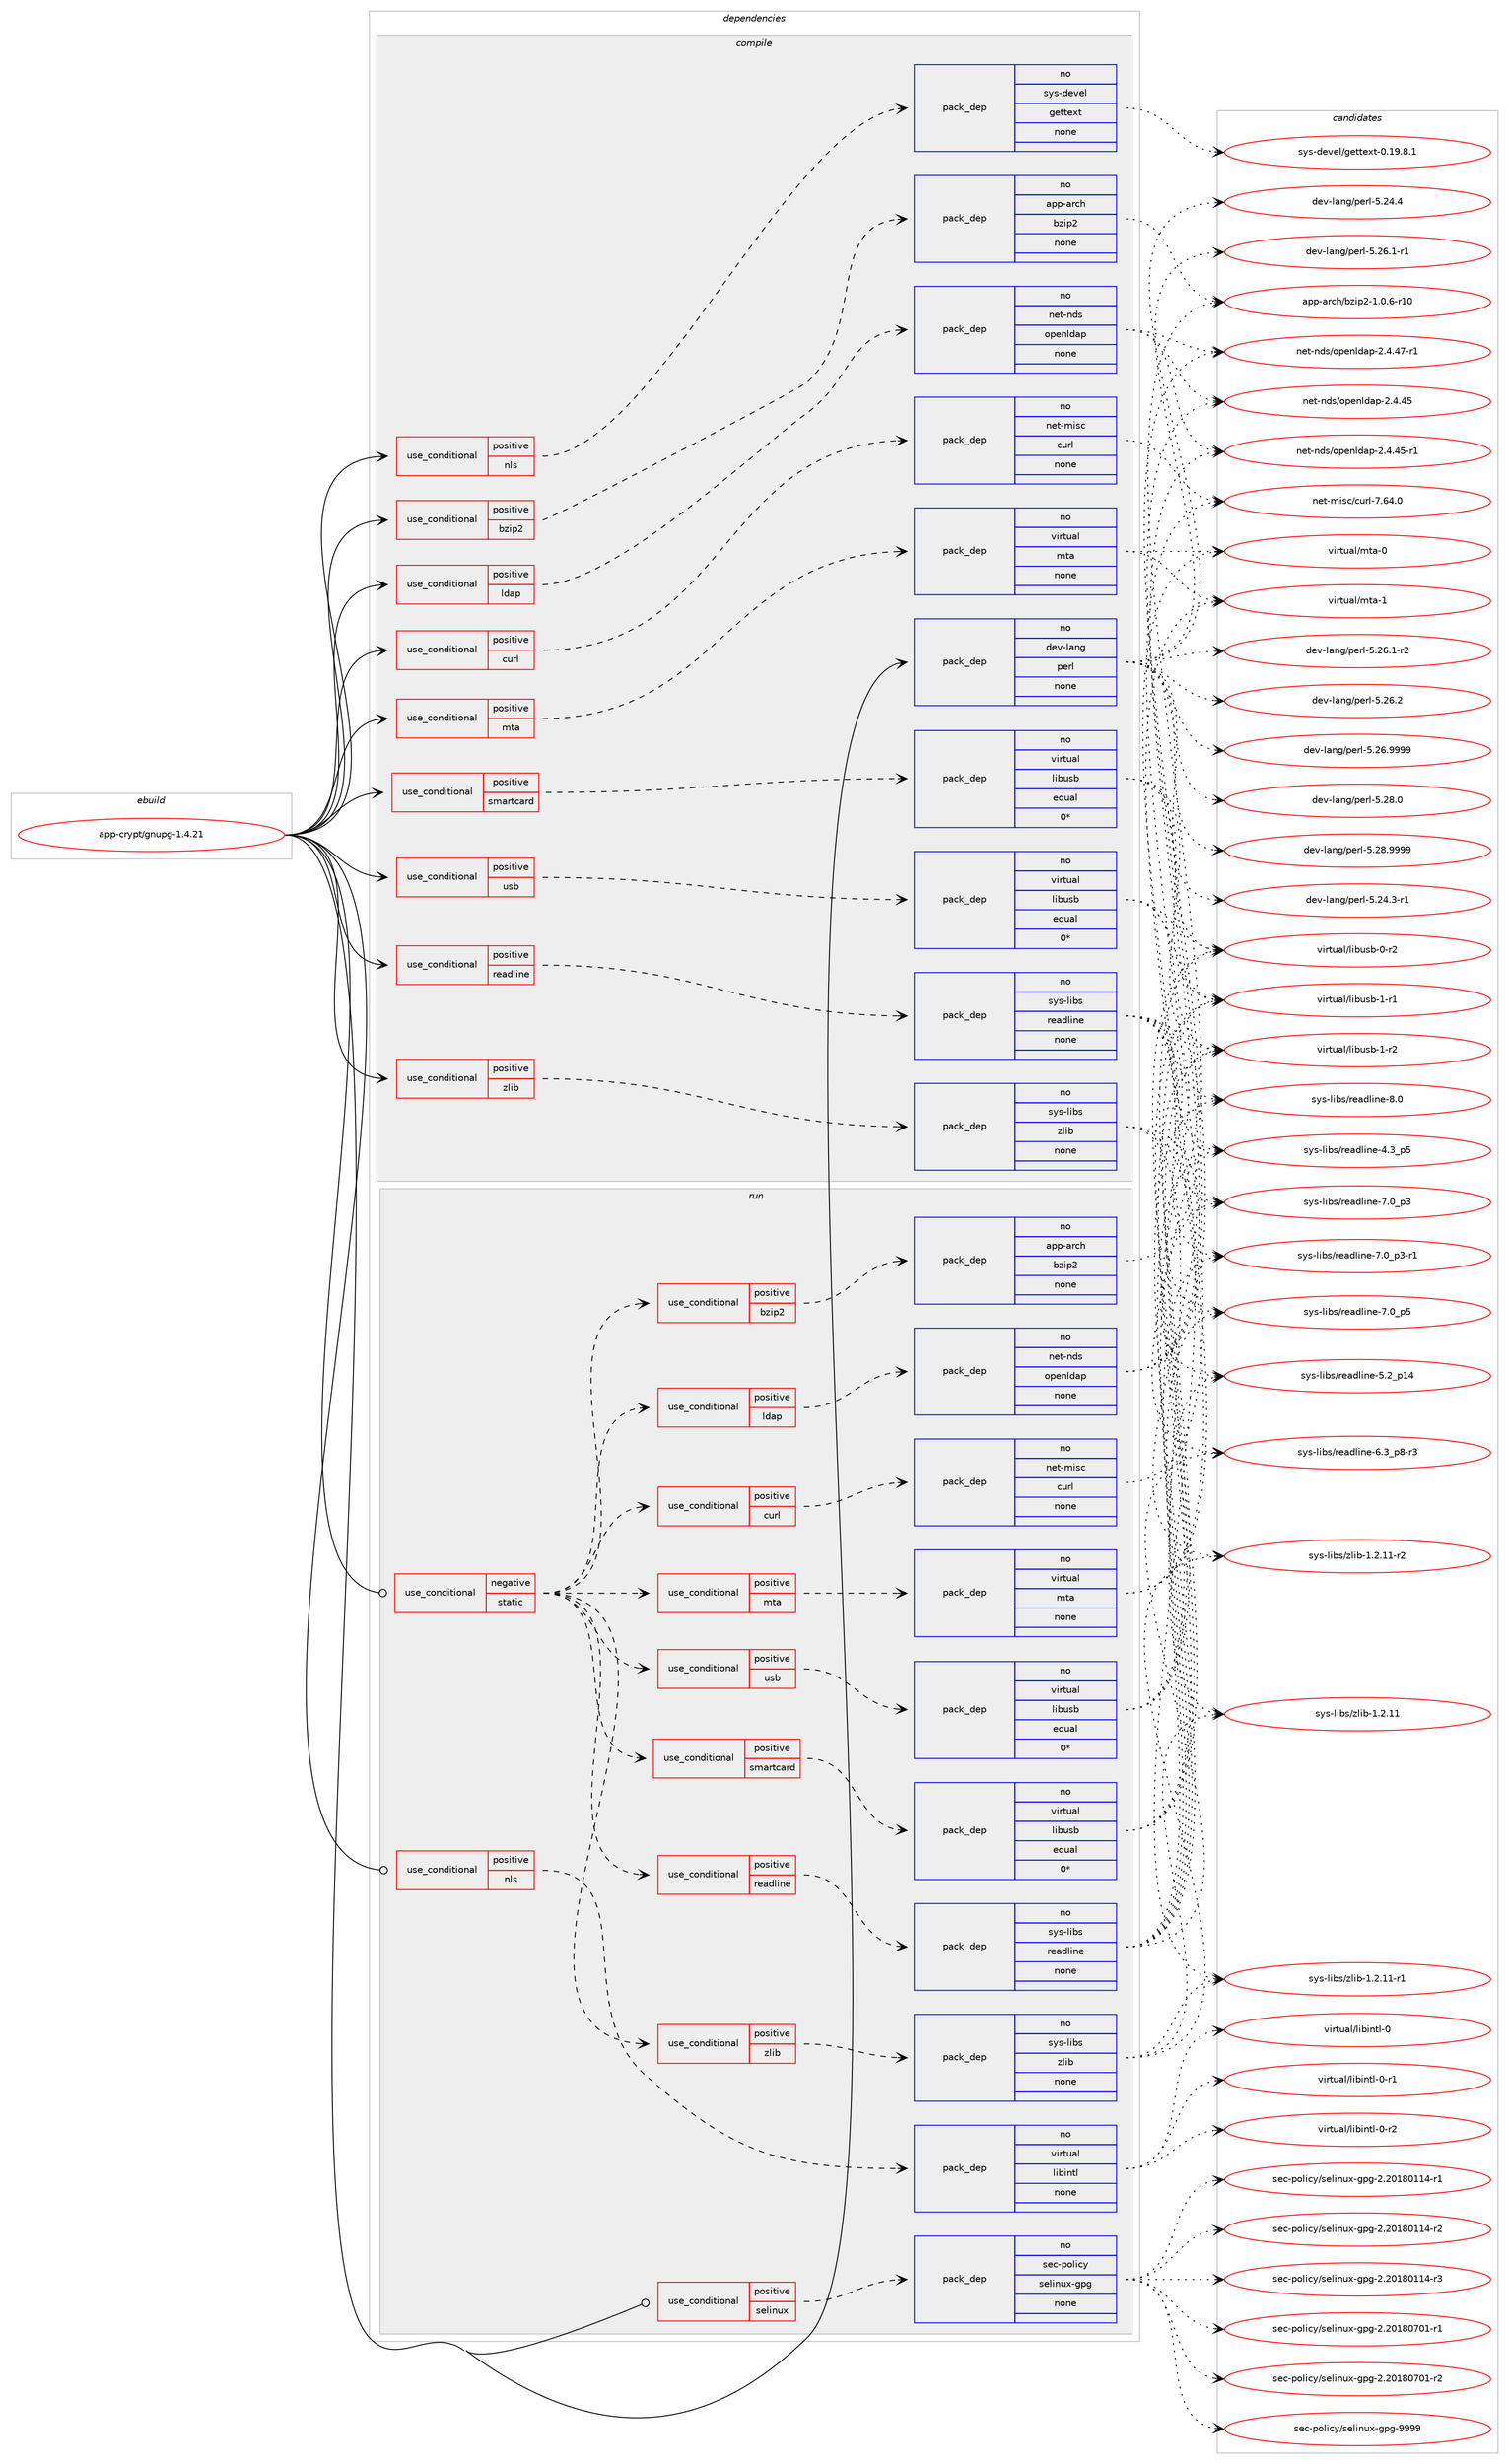 digraph prolog {

# *************
# Graph options
# *************

newrank=true;
concentrate=true;
compound=true;
graph [rankdir=LR,fontname=Helvetica,fontsize=10,ranksep=1.5];#, ranksep=2.5, nodesep=0.2];
edge  [arrowhead=vee];
node  [fontname=Helvetica,fontsize=10];

# **********
# The ebuild
# **********

subgraph cluster_leftcol {
color=gray;
rank=same;
label=<<i>ebuild</i>>;
id [label="app-crypt/gnupg-1.4.21", color=red, width=4, href="../app-crypt/gnupg-1.4.21.svg"];
}

# ****************
# The dependencies
# ****************

subgraph cluster_midcol {
color=gray;
label=<<i>dependencies</i>>;
subgraph cluster_compile {
fillcolor="#eeeeee";
style=filled;
label=<<i>compile</i>>;
subgraph cond347665 {
dependency1275645 [label=<<TABLE BORDER="0" CELLBORDER="1" CELLSPACING="0" CELLPADDING="4"><TR><TD ROWSPAN="3" CELLPADDING="10">use_conditional</TD></TR><TR><TD>positive</TD></TR><TR><TD>bzip2</TD></TR></TABLE>>, shape=none, color=red];
subgraph pack908166 {
dependency1275646 [label=<<TABLE BORDER="0" CELLBORDER="1" CELLSPACING="0" CELLPADDING="4" WIDTH="220"><TR><TD ROWSPAN="6" CELLPADDING="30">pack_dep</TD></TR><TR><TD WIDTH="110">no</TD></TR><TR><TD>app-arch</TD></TR><TR><TD>bzip2</TD></TR><TR><TD>none</TD></TR><TR><TD></TD></TR></TABLE>>, shape=none, color=blue];
}
dependency1275645:e -> dependency1275646:w [weight=20,style="dashed",arrowhead="vee"];
}
id:e -> dependency1275645:w [weight=20,style="solid",arrowhead="vee"];
subgraph cond347666 {
dependency1275647 [label=<<TABLE BORDER="0" CELLBORDER="1" CELLSPACING="0" CELLPADDING="4"><TR><TD ROWSPAN="3" CELLPADDING="10">use_conditional</TD></TR><TR><TD>positive</TD></TR><TR><TD>curl</TD></TR></TABLE>>, shape=none, color=red];
subgraph pack908167 {
dependency1275648 [label=<<TABLE BORDER="0" CELLBORDER="1" CELLSPACING="0" CELLPADDING="4" WIDTH="220"><TR><TD ROWSPAN="6" CELLPADDING="30">pack_dep</TD></TR><TR><TD WIDTH="110">no</TD></TR><TR><TD>net-misc</TD></TR><TR><TD>curl</TD></TR><TR><TD>none</TD></TR><TR><TD></TD></TR></TABLE>>, shape=none, color=blue];
}
dependency1275647:e -> dependency1275648:w [weight=20,style="dashed",arrowhead="vee"];
}
id:e -> dependency1275647:w [weight=20,style="solid",arrowhead="vee"];
subgraph cond347667 {
dependency1275649 [label=<<TABLE BORDER="0" CELLBORDER="1" CELLSPACING="0" CELLPADDING="4"><TR><TD ROWSPAN="3" CELLPADDING="10">use_conditional</TD></TR><TR><TD>positive</TD></TR><TR><TD>ldap</TD></TR></TABLE>>, shape=none, color=red];
subgraph pack908168 {
dependency1275650 [label=<<TABLE BORDER="0" CELLBORDER="1" CELLSPACING="0" CELLPADDING="4" WIDTH="220"><TR><TD ROWSPAN="6" CELLPADDING="30">pack_dep</TD></TR><TR><TD WIDTH="110">no</TD></TR><TR><TD>net-nds</TD></TR><TR><TD>openldap</TD></TR><TR><TD>none</TD></TR><TR><TD></TD></TR></TABLE>>, shape=none, color=blue];
}
dependency1275649:e -> dependency1275650:w [weight=20,style="dashed",arrowhead="vee"];
}
id:e -> dependency1275649:w [weight=20,style="solid",arrowhead="vee"];
subgraph cond347668 {
dependency1275651 [label=<<TABLE BORDER="0" CELLBORDER="1" CELLSPACING="0" CELLPADDING="4"><TR><TD ROWSPAN="3" CELLPADDING="10">use_conditional</TD></TR><TR><TD>positive</TD></TR><TR><TD>mta</TD></TR></TABLE>>, shape=none, color=red];
subgraph pack908169 {
dependency1275652 [label=<<TABLE BORDER="0" CELLBORDER="1" CELLSPACING="0" CELLPADDING="4" WIDTH="220"><TR><TD ROWSPAN="6" CELLPADDING="30">pack_dep</TD></TR><TR><TD WIDTH="110">no</TD></TR><TR><TD>virtual</TD></TR><TR><TD>mta</TD></TR><TR><TD>none</TD></TR><TR><TD></TD></TR></TABLE>>, shape=none, color=blue];
}
dependency1275651:e -> dependency1275652:w [weight=20,style="dashed",arrowhead="vee"];
}
id:e -> dependency1275651:w [weight=20,style="solid",arrowhead="vee"];
subgraph cond347669 {
dependency1275653 [label=<<TABLE BORDER="0" CELLBORDER="1" CELLSPACING="0" CELLPADDING="4"><TR><TD ROWSPAN="3" CELLPADDING="10">use_conditional</TD></TR><TR><TD>positive</TD></TR><TR><TD>nls</TD></TR></TABLE>>, shape=none, color=red];
subgraph pack908170 {
dependency1275654 [label=<<TABLE BORDER="0" CELLBORDER="1" CELLSPACING="0" CELLPADDING="4" WIDTH="220"><TR><TD ROWSPAN="6" CELLPADDING="30">pack_dep</TD></TR><TR><TD WIDTH="110">no</TD></TR><TR><TD>sys-devel</TD></TR><TR><TD>gettext</TD></TR><TR><TD>none</TD></TR><TR><TD></TD></TR></TABLE>>, shape=none, color=blue];
}
dependency1275653:e -> dependency1275654:w [weight=20,style="dashed",arrowhead="vee"];
}
id:e -> dependency1275653:w [weight=20,style="solid",arrowhead="vee"];
subgraph cond347670 {
dependency1275655 [label=<<TABLE BORDER="0" CELLBORDER="1" CELLSPACING="0" CELLPADDING="4"><TR><TD ROWSPAN="3" CELLPADDING="10">use_conditional</TD></TR><TR><TD>positive</TD></TR><TR><TD>readline</TD></TR></TABLE>>, shape=none, color=red];
subgraph pack908171 {
dependency1275656 [label=<<TABLE BORDER="0" CELLBORDER="1" CELLSPACING="0" CELLPADDING="4" WIDTH="220"><TR><TD ROWSPAN="6" CELLPADDING="30">pack_dep</TD></TR><TR><TD WIDTH="110">no</TD></TR><TR><TD>sys-libs</TD></TR><TR><TD>readline</TD></TR><TR><TD>none</TD></TR><TR><TD></TD></TR></TABLE>>, shape=none, color=blue];
}
dependency1275655:e -> dependency1275656:w [weight=20,style="dashed",arrowhead="vee"];
}
id:e -> dependency1275655:w [weight=20,style="solid",arrowhead="vee"];
subgraph cond347671 {
dependency1275657 [label=<<TABLE BORDER="0" CELLBORDER="1" CELLSPACING="0" CELLPADDING="4"><TR><TD ROWSPAN="3" CELLPADDING="10">use_conditional</TD></TR><TR><TD>positive</TD></TR><TR><TD>smartcard</TD></TR></TABLE>>, shape=none, color=red];
subgraph pack908172 {
dependency1275658 [label=<<TABLE BORDER="0" CELLBORDER="1" CELLSPACING="0" CELLPADDING="4" WIDTH="220"><TR><TD ROWSPAN="6" CELLPADDING="30">pack_dep</TD></TR><TR><TD WIDTH="110">no</TD></TR><TR><TD>virtual</TD></TR><TR><TD>libusb</TD></TR><TR><TD>equal</TD></TR><TR><TD>0*</TD></TR></TABLE>>, shape=none, color=blue];
}
dependency1275657:e -> dependency1275658:w [weight=20,style="dashed",arrowhead="vee"];
}
id:e -> dependency1275657:w [weight=20,style="solid",arrowhead="vee"];
subgraph cond347672 {
dependency1275659 [label=<<TABLE BORDER="0" CELLBORDER="1" CELLSPACING="0" CELLPADDING="4"><TR><TD ROWSPAN="3" CELLPADDING="10">use_conditional</TD></TR><TR><TD>positive</TD></TR><TR><TD>usb</TD></TR></TABLE>>, shape=none, color=red];
subgraph pack908173 {
dependency1275660 [label=<<TABLE BORDER="0" CELLBORDER="1" CELLSPACING="0" CELLPADDING="4" WIDTH="220"><TR><TD ROWSPAN="6" CELLPADDING="30">pack_dep</TD></TR><TR><TD WIDTH="110">no</TD></TR><TR><TD>virtual</TD></TR><TR><TD>libusb</TD></TR><TR><TD>equal</TD></TR><TR><TD>0*</TD></TR></TABLE>>, shape=none, color=blue];
}
dependency1275659:e -> dependency1275660:w [weight=20,style="dashed",arrowhead="vee"];
}
id:e -> dependency1275659:w [weight=20,style="solid",arrowhead="vee"];
subgraph cond347673 {
dependency1275661 [label=<<TABLE BORDER="0" CELLBORDER="1" CELLSPACING="0" CELLPADDING="4"><TR><TD ROWSPAN="3" CELLPADDING="10">use_conditional</TD></TR><TR><TD>positive</TD></TR><TR><TD>zlib</TD></TR></TABLE>>, shape=none, color=red];
subgraph pack908174 {
dependency1275662 [label=<<TABLE BORDER="0" CELLBORDER="1" CELLSPACING="0" CELLPADDING="4" WIDTH="220"><TR><TD ROWSPAN="6" CELLPADDING="30">pack_dep</TD></TR><TR><TD WIDTH="110">no</TD></TR><TR><TD>sys-libs</TD></TR><TR><TD>zlib</TD></TR><TR><TD>none</TD></TR><TR><TD></TD></TR></TABLE>>, shape=none, color=blue];
}
dependency1275661:e -> dependency1275662:w [weight=20,style="dashed",arrowhead="vee"];
}
id:e -> dependency1275661:w [weight=20,style="solid",arrowhead="vee"];
subgraph pack908175 {
dependency1275663 [label=<<TABLE BORDER="0" CELLBORDER="1" CELLSPACING="0" CELLPADDING="4" WIDTH="220"><TR><TD ROWSPAN="6" CELLPADDING="30">pack_dep</TD></TR><TR><TD WIDTH="110">no</TD></TR><TR><TD>dev-lang</TD></TR><TR><TD>perl</TD></TR><TR><TD>none</TD></TR><TR><TD></TD></TR></TABLE>>, shape=none, color=blue];
}
id:e -> dependency1275663:w [weight=20,style="solid",arrowhead="vee"];
}
subgraph cluster_compileandrun {
fillcolor="#eeeeee";
style=filled;
label=<<i>compile and run</i>>;
}
subgraph cluster_run {
fillcolor="#eeeeee";
style=filled;
label=<<i>run</i>>;
subgraph cond347674 {
dependency1275664 [label=<<TABLE BORDER="0" CELLBORDER="1" CELLSPACING="0" CELLPADDING="4"><TR><TD ROWSPAN="3" CELLPADDING="10">use_conditional</TD></TR><TR><TD>negative</TD></TR><TR><TD>static</TD></TR></TABLE>>, shape=none, color=red];
subgraph cond347675 {
dependency1275665 [label=<<TABLE BORDER="0" CELLBORDER="1" CELLSPACING="0" CELLPADDING="4"><TR><TD ROWSPAN="3" CELLPADDING="10">use_conditional</TD></TR><TR><TD>positive</TD></TR><TR><TD>ldap</TD></TR></TABLE>>, shape=none, color=red];
subgraph pack908176 {
dependency1275666 [label=<<TABLE BORDER="0" CELLBORDER="1" CELLSPACING="0" CELLPADDING="4" WIDTH="220"><TR><TD ROWSPAN="6" CELLPADDING="30">pack_dep</TD></TR><TR><TD WIDTH="110">no</TD></TR><TR><TD>net-nds</TD></TR><TR><TD>openldap</TD></TR><TR><TD>none</TD></TR><TR><TD></TD></TR></TABLE>>, shape=none, color=blue];
}
dependency1275665:e -> dependency1275666:w [weight=20,style="dashed",arrowhead="vee"];
}
dependency1275664:e -> dependency1275665:w [weight=20,style="dashed",arrowhead="vee"];
subgraph cond347676 {
dependency1275667 [label=<<TABLE BORDER="0" CELLBORDER="1" CELLSPACING="0" CELLPADDING="4"><TR><TD ROWSPAN="3" CELLPADDING="10">use_conditional</TD></TR><TR><TD>positive</TD></TR><TR><TD>bzip2</TD></TR></TABLE>>, shape=none, color=red];
subgraph pack908177 {
dependency1275668 [label=<<TABLE BORDER="0" CELLBORDER="1" CELLSPACING="0" CELLPADDING="4" WIDTH="220"><TR><TD ROWSPAN="6" CELLPADDING="30">pack_dep</TD></TR><TR><TD WIDTH="110">no</TD></TR><TR><TD>app-arch</TD></TR><TR><TD>bzip2</TD></TR><TR><TD>none</TD></TR><TR><TD></TD></TR></TABLE>>, shape=none, color=blue];
}
dependency1275667:e -> dependency1275668:w [weight=20,style="dashed",arrowhead="vee"];
}
dependency1275664:e -> dependency1275667:w [weight=20,style="dashed",arrowhead="vee"];
subgraph cond347677 {
dependency1275669 [label=<<TABLE BORDER="0" CELLBORDER="1" CELLSPACING="0" CELLPADDING="4"><TR><TD ROWSPAN="3" CELLPADDING="10">use_conditional</TD></TR><TR><TD>positive</TD></TR><TR><TD>zlib</TD></TR></TABLE>>, shape=none, color=red];
subgraph pack908178 {
dependency1275670 [label=<<TABLE BORDER="0" CELLBORDER="1" CELLSPACING="0" CELLPADDING="4" WIDTH="220"><TR><TD ROWSPAN="6" CELLPADDING="30">pack_dep</TD></TR><TR><TD WIDTH="110">no</TD></TR><TR><TD>sys-libs</TD></TR><TR><TD>zlib</TD></TR><TR><TD>none</TD></TR><TR><TD></TD></TR></TABLE>>, shape=none, color=blue];
}
dependency1275669:e -> dependency1275670:w [weight=20,style="dashed",arrowhead="vee"];
}
dependency1275664:e -> dependency1275669:w [weight=20,style="dashed",arrowhead="vee"];
subgraph cond347678 {
dependency1275671 [label=<<TABLE BORDER="0" CELLBORDER="1" CELLSPACING="0" CELLPADDING="4"><TR><TD ROWSPAN="3" CELLPADDING="10">use_conditional</TD></TR><TR><TD>positive</TD></TR><TR><TD>curl</TD></TR></TABLE>>, shape=none, color=red];
subgraph pack908179 {
dependency1275672 [label=<<TABLE BORDER="0" CELLBORDER="1" CELLSPACING="0" CELLPADDING="4" WIDTH="220"><TR><TD ROWSPAN="6" CELLPADDING="30">pack_dep</TD></TR><TR><TD WIDTH="110">no</TD></TR><TR><TD>net-misc</TD></TR><TR><TD>curl</TD></TR><TR><TD>none</TD></TR><TR><TD></TD></TR></TABLE>>, shape=none, color=blue];
}
dependency1275671:e -> dependency1275672:w [weight=20,style="dashed",arrowhead="vee"];
}
dependency1275664:e -> dependency1275671:w [weight=20,style="dashed",arrowhead="vee"];
subgraph cond347679 {
dependency1275673 [label=<<TABLE BORDER="0" CELLBORDER="1" CELLSPACING="0" CELLPADDING="4"><TR><TD ROWSPAN="3" CELLPADDING="10">use_conditional</TD></TR><TR><TD>positive</TD></TR><TR><TD>mta</TD></TR></TABLE>>, shape=none, color=red];
subgraph pack908180 {
dependency1275674 [label=<<TABLE BORDER="0" CELLBORDER="1" CELLSPACING="0" CELLPADDING="4" WIDTH="220"><TR><TD ROWSPAN="6" CELLPADDING="30">pack_dep</TD></TR><TR><TD WIDTH="110">no</TD></TR><TR><TD>virtual</TD></TR><TR><TD>mta</TD></TR><TR><TD>none</TD></TR><TR><TD></TD></TR></TABLE>>, shape=none, color=blue];
}
dependency1275673:e -> dependency1275674:w [weight=20,style="dashed",arrowhead="vee"];
}
dependency1275664:e -> dependency1275673:w [weight=20,style="dashed",arrowhead="vee"];
subgraph cond347680 {
dependency1275675 [label=<<TABLE BORDER="0" CELLBORDER="1" CELLSPACING="0" CELLPADDING="4"><TR><TD ROWSPAN="3" CELLPADDING="10">use_conditional</TD></TR><TR><TD>positive</TD></TR><TR><TD>readline</TD></TR></TABLE>>, shape=none, color=red];
subgraph pack908181 {
dependency1275676 [label=<<TABLE BORDER="0" CELLBORDER="1" CELLSPACING="0" CELLPADDING="4" WIDTH="220"><TR><TD ROWSPAN="6" CELLPADDING="30">pack_dep</TD></TR><TR><TD WIDTH="110">no</TD></TR><TR><TD>sys-libs</TD></TR><TR><TD>readline</TD></TR><TR><TD>none</TD></TR><TR><TD></TD></TR></TABLE>>, shape=none, color=blue];
}
dependency1275675:e -> dependency1275676:w [weight=20,style="dashed",arrowhead="vee"];
}
dependency1275664:e -> dependency1275675:w [weight=20,style="dashed",arrowhead="vee"];
subgraph cond347681 {
dependency1275677 [label=<<TABLE BORDER="0" CELLBORDER="1" CELLSPACING="0" CELLPADDING="4"><TR><TD ROWSPAN="3" CELLPADDING="10">use_conditional</TD></TR><TR><TD>positive</TD></TR><TR><TD>smartcard</TD></TR></TABLE>>, shape=none, color=red];
subgraph pack908182 {
dependency1275678 [label=<<TABLE BORDER="0" CELLBORDER="1" CELLSPACING="0" CELLPADDING="4" WIDTH="220"><TR><TD ROWSPAN="6" CELLPADDING="30">pack_dep</TD></TR><TR><TD WIDTH="110">no</TD></TR><TR><TD>virtual</TD></TR><TR><TD>libusb</TD></TR><TR><TD>equal</TD></TR><TR><TD>0*</TD></TR></TABLE>>, shape=none, color=blue];
}
dependency1275677:e -> dependency1275678:w [weight=20,style="dashed",arrowhead="vee"];
}
dependency1275664:e -> dependency1275677:w [weight=20,style="dashed",arrowhead="vee"];
subgraph cond347682 {
dependency1275679 [label=<<TABLE BORDER="0" CELLBORDER="1" CELLSPACING="0" CELLPADDING="4"><TR><TD ROWSPAN="3" CELLPADDING="10">use_conditional</TD></TR><TR><TD>positive</TD></TR><TR><TD>usb</TD></TR></TABLE>>, shape=none, color=red];
subgraph pack908183 {
dependency1275680 [label=<<TABLE BORDER="0" CELLBORDER="1" CELLSPACING="0" CELLPADDING="4" WIDTH="220"><TR><TD ROWSPAN="6" CELLPADDING="30">pack_dep</TD></TR><TR><TD WIDTH="110">no</TD></TR><TR><TD>virtual</TD></TR><TR><TD>libusb</TD></TR><TR><TD>equal</TD></TR><TR><TD>0*</TD></TR></TABLE>>, shape=none, color=blue];
}
dependency1275679:e -> dependency1275680:w [weight=20,style="dashed",arrowhead="vee"];
}
dependency1275664:e -> dependency1275679:w [weight=20,style="dashed",arrowhead="vee"];
}
id:e -> dependency1275664:w [weight=20,style="solid",arrowhead="odot"];
subgraph cond347683 {
dependency1275681 [label=<<TABLE BORDER="0" CELLBORDER="1" CELLSPACING="0" CELLPADDING="4"><TR><TD ROWSPAN="3" CELLPADDING="10">use_conditional</TD></TR><TR><TD>positive</TD></TR><TR><TD>nls</TD></TR></TABLE>>, shape=none, color=red];
subgraph pack908184 {
dependency1275682 [label=<<TABLE BORDER="0" CELLBORDER="1" CELLSPACING="0" CELLPADDING="4" WIDTH="220"><TR><TD ROWSPAN="6" CELLPADDING="30">pack_dep</TD></TR><TR><TD WIDTH="110">no</TD></TR><TR><TD>virtual</TD></TR><TR><TD>libintl</TD></TR><TR><TD>none</TD></TR><TR><TD></TD></TR></TABLE>>, shape=none, color=blue];
}
dependency1275681:e -> dependency1275682:w [weight=20,style="dashed",arrowhead="vee"];
}
id:e -> dependency1275681:w [weight=20,style="solid",arrowhead="odot"];
subgraph cond347684 {
dependency1275683 [label=<<TABLE BORDER="0" CELLBORDER="1" CELLSPACING="0" CELLPADDING="4"><TR><TD ROWSPAN="3" CELLPADDING="10">use_conditional</TD></TR><TR><TD>positive</TD></TR><TR><TD>selinux</TD></TR></TABLE>>, shape=none, color=red];
subgraph pack908185 {
dependency1275684 [label=<<TABLE BORDER="0" CELLBORDER="1" CELLSPACING="0" CELLPADDING="4" WIDTH="220"><TR><TD ROWSPAN="6" CELLPADDING="30">pack_dep</TD></TR><TR><TD WIDTH="110">no</TD></TR><TR><TD>sec-policy</TD></TR><TR><TD>selinux-gpg</TD></TR><TR><TD>none</TD></TR><TR><TD></TD></TR></TABLE>>, shape=none, color=blue];
}
dependency1275683:e -> dependency1275684:w [weight=20,style="dashed",arrowhead="vee"];
}
id:e -> dependency1275683:w [weight=20,style="solid",arrowhead="odot"];
}
}

# **************
# The candidates
# **************

subgraph cluster_choices {
rank=same;
color=gray;
label=<<i>candidates</i>>;

subgraph choice908166 {
color=black;
nodesep=1;
choice97112112459711499104479812210511250454946484654451144948 [label="app-arch/bzip2-1.0.6-r10", color=red, width=4,href="../app-arch/bzip2-1.0.6-r10.svg"];
dependency1275646:e -> choice97112112459711499104479812210511250454946484654451144948:w [style=dotted,weight="100"];
}
subgraph choice908167 {
color=black;
nodesep=1;
choice1101011164510910511599479911711410845554654524648 [label="net-misc/curl-7.64.0", color=red, width=4,href="../net-misc/curl-7.64.0.svg"];
dependency1275648:e -> choice1101011164510910511599479911711410845554654524648:w [style=dotted,weight="100"];
}
subgraph choice908168 {
color=black;
nodesep=1;
choice11010111645110100115471111121011101081009711245504652465253 [label="net-nds/openldap-2.4.45", color=red, width=4,href="../net-nds/openldap-2.4.45.svg"];
choice110101116451101001154711111210111010810097112455046524652534511449 [label="net-nds/openldap-2.4.45-r1", color=red, width=4,href="../net-nds/openldap-2.4.45-r1.svg"];
choice110101116451101001154711111210111010810097112455046524652554511449 [label="net-nds/openldap-2.4.47-r1", color=red, width=4,href="../net-nds/openldap-2.4.47-r1.svg"];
dependency1275650:e -> choice11010111645110100115471111121011101081009711245504652465253:w [style=dotted,weight="100"];
dependency1275650:e -> choice110101116451101001154711111210111010810097112455046524652534511449:w [style=dotted,weight="100"];
dependency1275650:e -> choice110101116451101001154711111210111010810097112455046524652554511449:w [style=dotted,weight="100"];
}
subgraph choice908169 {
color=black;
nodesep=1;
choice1181051141161179710847109116974548 [label="virtual/mta-0", color=red, width=4,href="../virtual/mta-0.svg"];
choice1181051141161179710847109116974549 [label="virtual/mta-1", color=red, width=4,href="../virtual/mta-1.svg"];
dependency1275652:e -> choice1181051141161179710847109116974548:w [style=dotted,weight="100"];
dependency1275652:e -> choice1181051141161179710847109116974549:w [style=dotted,weight="100"];
}
subgraph choice908170 {
color=black;
nodesep=1;
choice1151211154510010111810110847103101116116101120116454846495746564649 [label="sys-devel/gettext-0.19.8.1", color=red, width=4,href="../sys-devel/gettext-0.19.8.1.svg"];
dependency1275654:e -> choice1151211154510010111810110847103101116116101120116454846495746564649:w [style=dotted,weight="100"];
}
subgraph choice908171 {
color=black;
nodesep=1;
choice11512111545108105981154711410197100108105110101455246519511253 [label="sys-libs/readline-4.3_p5", color=red, width=4,href="../sys-libs/readline-4.3_p5.svg"];
choice1151211154510810598115471141019710010810511010145534650951124952 [label="sys-libs/readline-5.2_p14", color=red, width=4,href="../sys-libs/readline-5.2_p14.svg"];
choice115121115451081059811547114101971001081051101014554465195112564511451 [label="sys-libs/readline-6.3_p8-r3", color=red, width=4,href="../sys-libs/readline-6.3_p8-r3.svg"];
choice11512111545108105981154711410197100108105110101455546489511251 [label="sys-libs/readline-7.0_p3", color=red, width=4,href="../sys-libs/readline-7.0_p3.svg"];
choice115121115451081059811547114101971001081051101014555464895112514511449 [label="sys-libs/readline-7.0_p3-r1", color=red, width=4,href="../sys-libs/readline-7.0_p3-r1.svg"];
choice11512111545108105981154711410197100108105110101455546489511253 [label="sys-libs/readline-7.0_p5", color=red, width=4,href="../sys-libs/readline-7.0_p5.svg"];
choice1151211154510810598115471141019710010810511010145564648 [label="sys-libs/readline-8.0", color=red, width=4,href="../sys-libs/readline-8.0.svg"];
dependency1275656:e -> choice11512111545108105981154711410197100108105110101455246519511253:w [style=dotted,weight="100"];
dependency1275656:e -> choice1151211154510810598115471141019710010810511010145534650951124952:w [style=dotted,weight="100"];
dependency1275656:e -> choice115121115451081059811547114101971001081051101014554465195112564511451:w [style=dotted,weight="100"];
dependency1275656:e -> choice11512111545108105981154711410197100108105110101455546489511251:w [style=dotted,weight="100"];
dependency1275656:e -> choice115121115451081059811547114101971001081051101014555464895112514511449:w [style=dotted,weight="100"];
dependency1275656:e -> choice11512111545108105981154711410197100108105110101455546489511253:w [style=dotted,weight="100"];
dependency1275656:e -> choice1151211154510810598115471141019710010810511010145564648:w [style=dotted,weight="100"];
}
subgraph choice908172 {
color=black;
nodesep=1;
choice1181051141161179710847108105981171159845484511450 [label="virtual/libusb-0-r2", color=red, width=4,href="../virtual/libusb-0-r2.svg"];
choice1181051141161179710847108105981171159845494511449 [label="virtual/libusb-1-r1", color=red, width=4,href="../virtual/libusb-1-r1.svg"];
choice1181051141161179710847108105981171159845494511450 [label="virtual/libusb-1-r2", color=red, width=4,href="../virtual/libusb-1-r2.svg"];
dependency1275658:e -> choice1181051141161179710847108105981171159845484511450:w [style=dotted,weight="100"];
dependency1275658:e -> choice1181051141161179710847108105981171159845494511449:w [style=dotted,weight="100"];
dependency1275658:e -> choice1181051141161179710847108105981171159845494511450:w [style=dotted,weight="100"];
}
subgraph choice908173 {
color=black;
nodesep=1;
choice1181051141161179710847108105981171159845484511450 [label="virtual/libusb-0-r2", color=red, width=4,href="../virtual/libusb-0-r2.svg"];
choice1181051141161179710847108105981171159845494511449 [label="virtual/libusb-1-r1", color=red, width=4,href="../virtual/libusb-1-r1.svg"];
choice1181051141161179710847108105981171159845494511450 [label="virtual/libusb-1-r2", color=red, width=4,href="../virtual/libusb-1-r2.svg"];
dependency1275660:e -> choice1181051141161179710847108105981171159845484511450:w [style=dotted,weight="100"];
dependency1275660:e -> choice1181051141161179710847108105981171159845494511449:w [style=dotted,weight="100"];
dependency1275660:e -> choice1181051141161179710847108105981171159845494511450:w [style=dotted,weight="100"];
}
subgraph choice908174 {
color=black;
nodesep=1;
choice1151211154510810598115471221081059845494650464949 [label="sys-libs/zlib-1.2.11", color=red, width=4,href="../sys-libs/zlib-1.2.11.svg"];
choice11512111545108105981154712210810598454946504649494511449 [label="sys-libs/zlib-1.2.11-r1", color=red, width=4,href="../sys-libs/zlib-1.2.11-r1.svg"];
choice11512111545108105981154712210810598454946504649494511450 [label="sys-libs/zlib-1.2.11-r2", color=red, width=4,href="../sys-libs/zlib-1.2.11-r2.svg"];
dependency1275662:e -> choice1151211154510810598115471221081059845494650464949:w [style=dotted,weight="100"];
dependency1275662:e -> choice11512111545108105981154712210810598454946504649494511449:w [style=dotted,weight="100"];
dependency1275662:e -> choice11512111545108105981154712210810598454946504649494511450:w [style=dotted,weight="100"];
}
subgraph choice908175 {
color=black;
nodesep=1;
choice100101118451089711010347112101114108455346505246514511449 [label="dev-lang/perl-5.24.3-r1", color=red, width=4,href="../dev-lang/perl-5.24.3-r1.svg"];
choice10010111845108971101034711210111410845534650524652 [label="dev-lang/perl-5.24.4", color=red, width=4,href="../dev-lang/perl-5.24.4.svg"];
choice100101118451089711010347112101114108455346505446494511449 [label="dev-lang/perl-5.26.1-r1", color=red, width=4,href="../dev-lang/perl-5.26.1-r1.svg"];
choice100101118451089711010347112101114108455346505446494511450 [label="dev-lang/perl-5.26.1-r2", color=red, width=4,href="../dev-lang/perl-5.26.1-r2.svg"];
choice10010111845108971101034711210111410845534650544650 [label="dev-lang/perl-5.26.2", color=red, width=4,href="../dev-lang/perl-5.26.2.svg"];
choice10010111845108971101034711210111410845534650544657575757 [label="dev-lang/perl-5.26.9999", color=red, width=4,href="../dev-lang/perl-5.26.9999.svg"];
choice10010111845108971101034711210111410845534650564648 [label="dev-lang/perl-5.28.0", color=red, width=4,href="../dev-lang/perl-5.28.0.svg"];
choice10010111845108971101034711210111410845534650564657575757 [label="dev-lang/perl-5.28.9999", color=red, width=4,href="../dev-lang/perl-5.28.9999.svg"];
dependency1275663:e -> choice100101118451089711010347112101114108455346505246514511449:w [style=dotted,weight="100"];
dependency1275663:e -> choice10010111845108971101034711210111410845534650524652:w [style=dotted,weight="100"];
dependency1275663:e -> choice100101118451089711010347112101114108455346505446494511449:w [style=dotted,weight="100"];
dependency1275663:e -> choice100101118451089711010347112101114108455346505446494511450:w [style=dotted,weight="100"];
dependency1275663:e -> choice10010111845108971101034711210111410845534650544650:w [style=dotted,weight="100"];
dependency1275663:e -> choice10010111845108971101034711210111410845534650544657575757:w [style=dotted,weight="100"];
dependency1275663:e -> choice10010111845108971101034711210111410845534650564648:w [style=dotted,weight="100"];
dependency1275663:e -> choice10010111845108971101034711210111410845534650564657575757:w [style=dotted,weight="100"];
}
subgraph choice908176 {
color=black;
nodesep=1;
choice11010111645110100115471111121011101081009711245504652465253 [label="net-nds/openldap-2.4.45", color=red, width=4,href="../net-nds/openldap-2.4.45.svg"];
choice110101116451101001154711111210111010810097112455046524652534511449 [label="net-nds/openldap-2.4.45-r1", color=red, width=4,href="../net-nds/openldap-2.4.45-r1.svg"];
choice110101116451101001154711111210111010810097112455046524652554511449 [label="net-nds/openldap-2.4.47-r1", color=red, width=4,href="../net-nds/openldap-2.4.47-r1.svg"];
dependency1275666:e -> choice11010111645110100115471111121011101081009711245504652465253:w [style=dotted,weight="100"];
dependency1275666:e -> choice110101116451101001154711111210111010810097112455046524652534511449:w [style=dotted,weight="100"];
dependency1275666:e -> choice110101116451101001154711111210111010810097112455046524652554511449:w [style=dotted,weight="100"];
}
subgraph choice908177 {
color=black;
nodesep=1;
choice97112112459711499104479812210511250454946484654451144948 [label="app-arch/bzip2-1.0.6-r10", color=red, width=4,href="../app-arch/bzip2-1.0.6-r10.svg"];
dependency1275668:e -> choice97112112459711499104479812210511250454946484654451144948:w [style=dotted,weight="100"];
}
subgraph choice908178 {
color=black;
nodesep=1;
choice1151211154510810598115471221081059845494650464949 [label="sys-libs/zlib-1.2.11", color=red, width=4,href="../sys-libs/zlib-1.2.11.svg"];
choice11512111545108105981154712210810598454946504649494511449 [label="sys-libs/zlib-1.2.11-r1", color=red, width=4,href="../sys-libs/zlib-1.2.11-r1.svg"];
choice11512111545108105981154712210810598454946504649494511450 [label="sys-libs/zlib-1.2.11-r2", color=red, width=4,href="../sys-libs/zlib-1.2.11-r2.svg"];
dependency1275670:e -> choice1151211154510810598115471221081059845494650464949:w [style=dotted,weight="100"];
dependency1275670:e -> choice11512111545108105981154712210810598454946504649494511449:w [style=dotted,weight="100"];
dependency1275670:e -> choice11512111545108105981154712210810598454946504649494511450:w [style=dotted,weight="100"];
}
subgraph choice908179 {
color=black;
nodesep=1;
choice1101011164510910511599479911711410845554654524648 [label="net-misc/curl-7.64.0", color=red, width=4,href="../net-misc/curl-7.64.0.svg"];
dependency1275672:e -> choice1101011164510910511599479911711410845554654524648:w [style=dotted,weight="100"];
}
subgraph choice908180 {
color=black;
nodesep=1;
choice1181051141161179710847109116974548 [label="virtual/mta-0", color=red, width=4,href="../virtual/mta-0.svg"];
choice1181051141161179710847109116974549 [label="virtual/mta-1", color=red, width=4,href="../virtual/mta-1.svg"];
dependency1275674:e -> choice1181051141161179710847109116974548:w [style=dotted,weight="100"];
dependency1275674:e -> choice1181051141161179710847109116974549:w [style=dotted,weight="100"];
}
subgraph choice908181 {
color=black;
nodesep=1;
choice11512111545108105981154711410197100108105110101455246519511253 [label="sys-libs/readline-4.3_p5", color=red, width=4,href="../sys-libs/readline-4.3_p5.svg"];
choice1151211154510810598115471141019710010810511010145534650951124952 [label="sys-libs/readline-5.2_p14", color=red, width=4,href="../sys-libs/readline-5.2_p14.svg"];
choice115121115451081059811547114101971001081051101014554465195112564511451 [label="sys-libs/readline-6.3_p8-r3", color=red, width=4,href="../sys-libs/readline-6.3_p8-r3.svg"];
choice11512111545108105981154711410197100108105110101455546489511251 [label="sys-libs/readline-7.0_p3", color=red, width=4,href="../sys-libs/readline-7.0_p3.svg"];
choice115121115451081059811547114101971001081051101014555464895112514511449 [label="sys-libs/readline-7.0_p3-r1", color=red, width=4,href="../sys-libs/readline-7.0_p3-r1.svg"];
choice11512111545108105981154711410197100108105110101455546489511253 [label="sys-libs/readline-7.0_p5", color=red, width=4,href="../sys-libs/readline-7.0_p5.svg"];
choice1151211154510810598115471141019710010810511010145564648 [label="sys-libs/readline-8.0", color=red, width=4,href="../sys-libs/readline-8.0.svg"];
dependency1275676:e -> choice11512111545108105981154711410197100108105110101455246519511253:w [style=dotted,weight="100"];
dependency1275676:e -> choice1151211154510810598115471141019710010810511010145534650951124952:w [style=dotted,weight="100"];
dependency1275676:e -> choice115121115451081059811547114101971001081051101014554465195112564511451:w [style=dotted,weight="100"];
dependency1275676:e -> choice11512111545108105981154711410197100108105110101455546489511251:w [style=dotted,weight="100"];
dependency1275676:e -> choice115121115451081059811547114101971001081051101014555464895112514511449:w [style=dotted,weight="100"];
dependency1275676:e -> choice11512111545108105981154711410197100108105110101455546489511253:w [style=dotted,weight="100"];
dependency1275676:e -> choice1151211154510810598115471141019710010810511010145564648:w [style=dotted,weight="100"];
}
subgraph choice908182 {
color=black;
nodesep=1;
choice1181051141161179710847108105981171159845484511450 [label="virtual/libusb-0-r2", color=red, width=4,href="../virtual/libusb-0-r2.svg"];
choice1181051141161179710847108105981171159845494511449 [label="virtual/libusb-1-r1", color=red, width=4,href="../virtual/libusb-1-r1.svg"];
choice1181051141161179710847108105981171159845494511450 [label="virtual/libusb-1-r2", color=red, width=4,href="../virtual/libusb-1-r2.svg"];
dependency1275678:e -> choice1181051141161179710847108105981171159845484511450:w [style=dotted,weight="100"];
dependency1275678:e -> choice1181051141161179710847108105981171159845494511449:w [style=dotted,weight="100"];
dependency1275678:e -> choice1181051141161179710847108105981171159845494511450:w [style=dotted,weight="100"];
}
subgraph choice908183 {
color=black;
nodesep=1;
choice1181051141161179710847108105981171159845484511450 [label="virtual/libusb-0-r2", color=red, width=4,href="../virtual/libusb-0-r2.svg"];
choice1181051141161179710847108105981171159845494511449 [label="virtual/libusb-1-r1", color=red, width=4,href="../virtual/libusb-1-r1.svg"];
choice1181051141161179710847108105981171159845494511450 [label="virtual/libusb-1-r2", color=red, width=4,href="../virtual/libusb-1-r2.svg"];
dependency1275680:e -> choice1181051141161179710847108105981171159845484511450:w [style=dotted,weight="100"];
dependency1275680:e -> choice1181051141161179710847108105981171159845494511449:w [style=dotted,weight="100"];
dependency1275680:e -> choice1181051141161179710847108105981171159845494511450:w [style=dotted,weight="100"];
}
subgraph choice908184 {
color=black;
nodesep=1;
choice1181051141161179710847108105981051101161084548 [label="virtual/libintl-0", color=red, width=4,href="../virtual/libintl-0.svg"];
choice11810511411611797108471081059810511011610845484511449 [label="virtual/libintl-0-r1", color=red, width=4,href="../virtual/libintl-0-r1.svg"];
choice11810511411611797108471081059810511011610845484511450 [label="virtual/libintl-0-r2", color=red, width=4,href="../virtual/libintl-0-r2.svg"];
dependency1275682:e -> choice1181051141161179710847108105981051101161084548:w [style=dotted,weight="100"];
dependency1275682:e -> choice11810511411611797108471081059810511011610845484511449:w [style=dotted,weight="100"];
dependency1275682:e -> choice11810511411611797108471081059810511011610845484511450:w [style=dotted,weight="100"];
}
subgraph choice908185 {
color=black;
nodesep=1;
choice115101994511211110810599121471151011081051101171204510311210345504650484956484949524511449 [label="sec-policy/selinux-gpg-2.20180114-r1", color=red, width=4,href="../sec-policy/selinux-gpg-2.20180114-r1.svg"];
choice115101994511211110810599121471151011081051101171204510311210345504650484956484949524511450 [label="sec-policy/selinux-gpg-2.20180114-r2", color=red, width=4,href="../sec-policy/selinux-gpg-2.20180114-r2.svg"];
choice115101994511211110810599121471151011081051101171204510311210345504650484956484949524511451 [label="sec-policy/selinux-gpg-2.20180114-r3", color=red, width=4,href="../sec-policy/selinux-gpg-2.20180114-r3.svg"];
choice115101994511211110810599121471151011081051101171204510311210345504650484956485548494511449 [label="sec-policy/selinux-gpg-2.20180701-r1", color=red, width=4,href="../sec-policy/selinux-gpg-2.20180701-r1.svg"];
choice115101994511211110810599121471151011081051101171204510311210345504650484956485548494511450 [label="sec-policy/selinux-gpg-2.20180701-r2", color=red, width=4,href="../sec-policy/selinux-gpg-2.20180701-r2.svg"];
choice11510199451121111081059912147115101108105110117120451031121034557575757 [label="sec-policy/selinux-gpg-9999", color=red, width=4,href="../sec-policy/selinux-gpg-9999.svg"];
dependency1275684:e -> choice115101994511211110810599121471151011081051101171204510311210345504650484956484949524511449:w [style=dotted,weight="100"];
dependency1275684:e -> choice115101994511211110810599121471151011081051101171204510311210345504650484956484949524511450:w [style=dotted,weight="100"];
dependency1275684:e -> choice115101994511211110810599121471151011081051101171204510311210345504650484956484949524511451:w [style=dotted,weight="100"];
dependency1275684:e -> choice115101994511211110810599121471151011081051101171204510311210345504650484956485548494511449:w [style=dotted,weight="100"];
dependency1275684:e -> choice115101994511211110810599121471151011081051101171204510311210345504650484956485548494511450:w [style=dotted,weight="100"];
dependency1275684:e -> choice11510199451121111081059912147115101108105110117120451031121034557575757:w [style=dotted,weight="100"];
}
}

}
